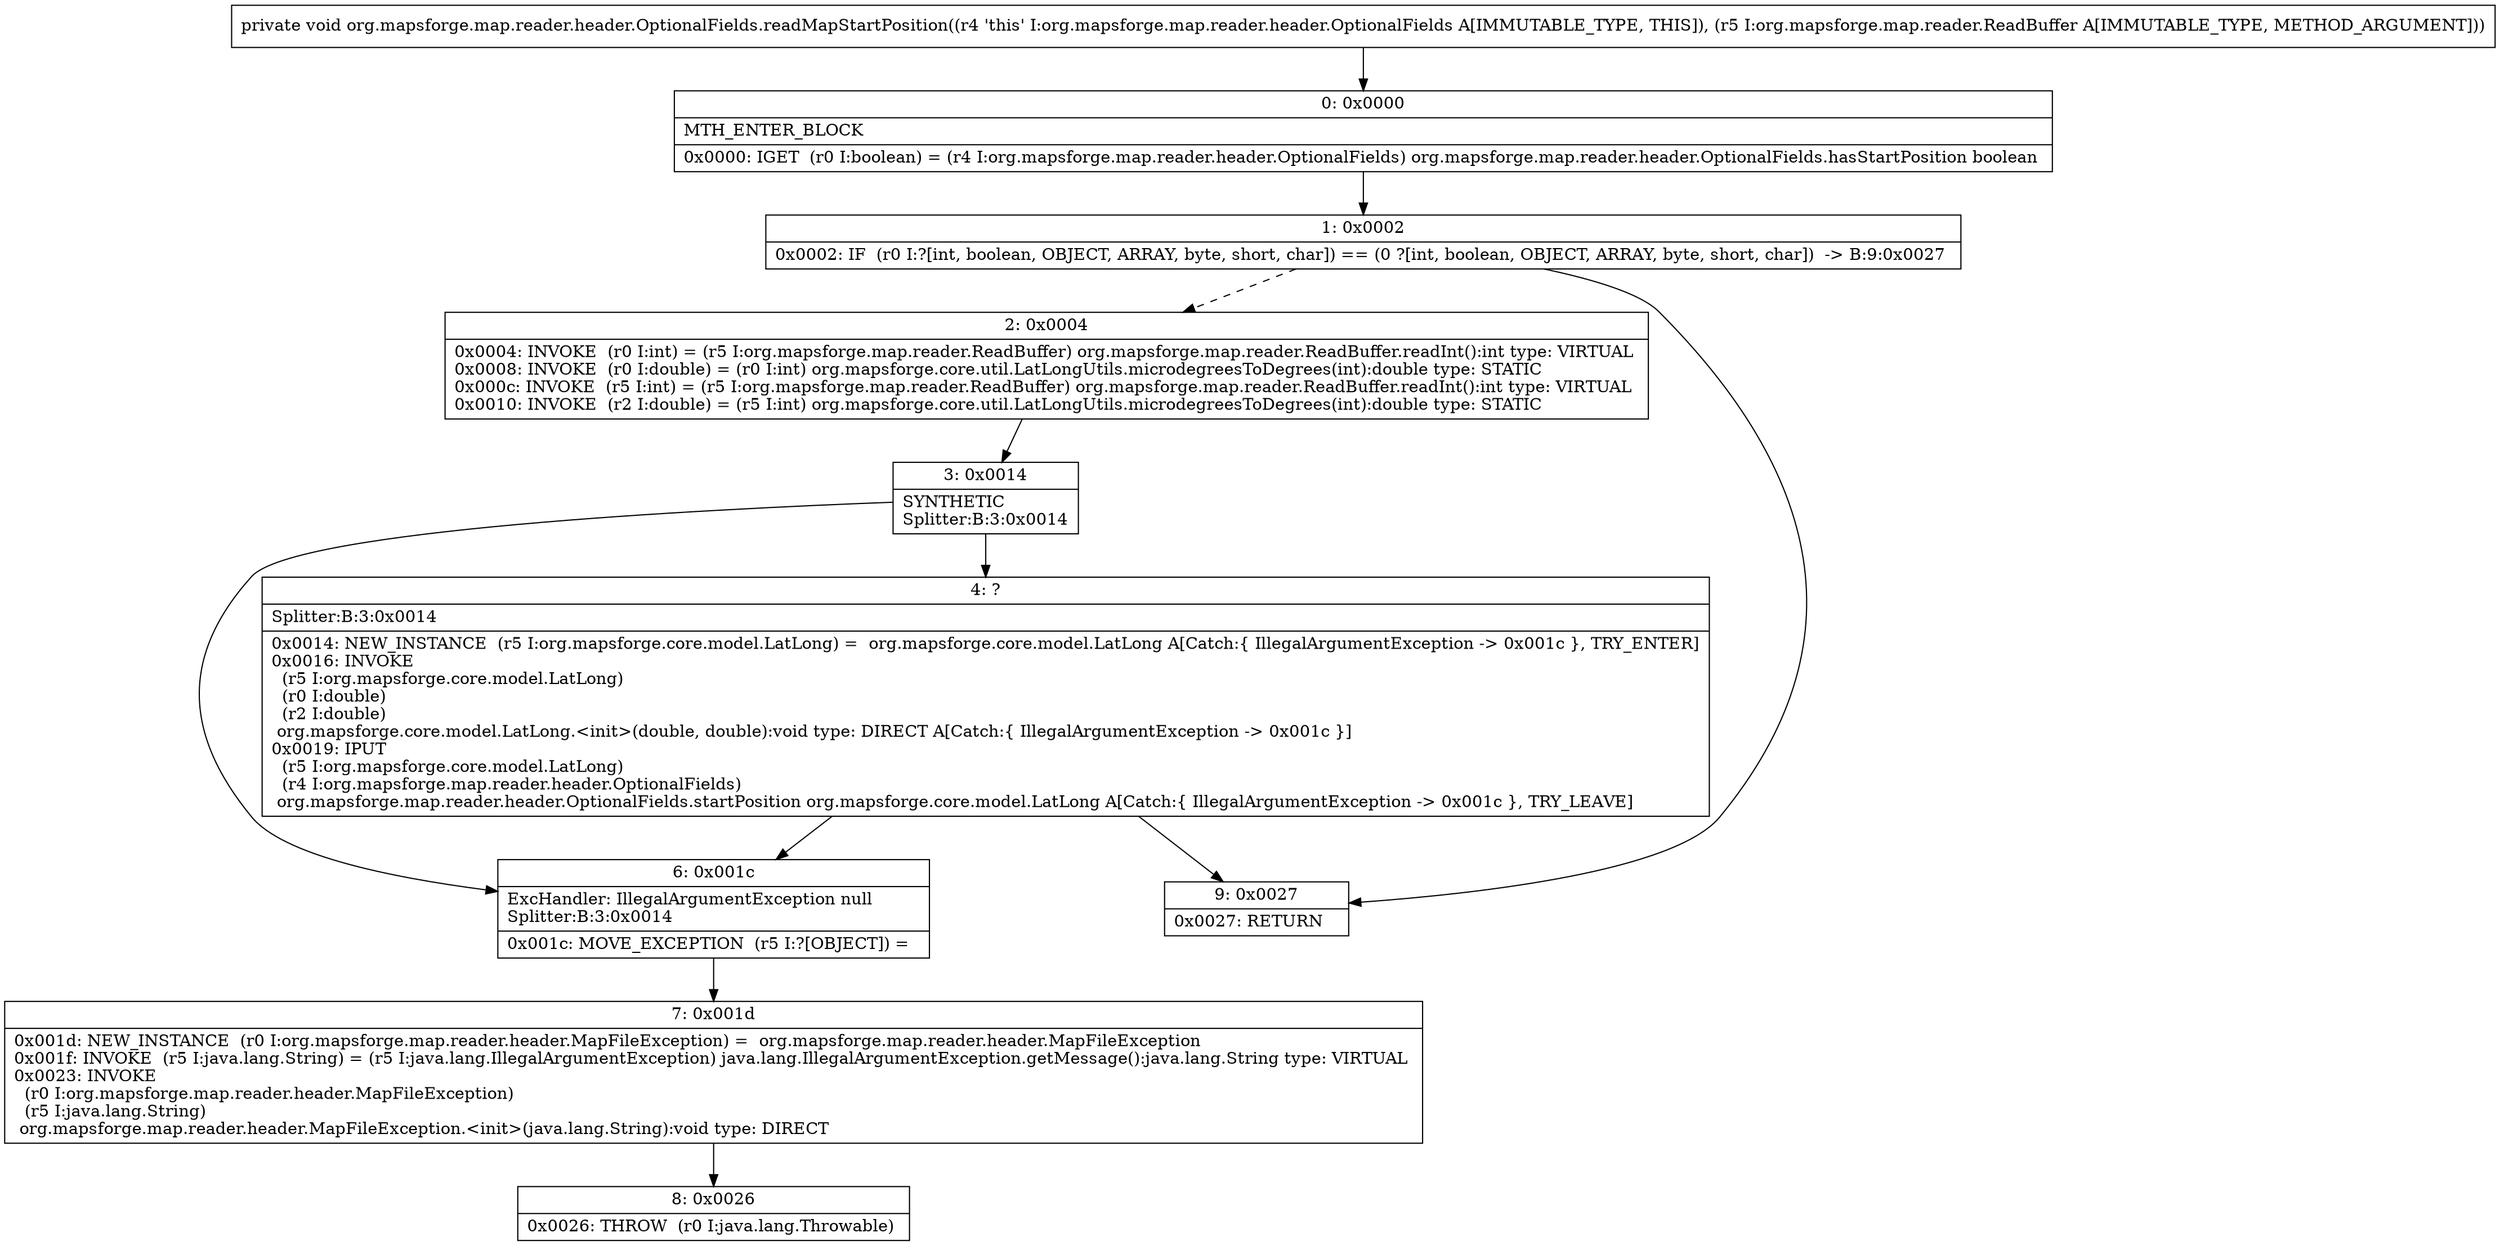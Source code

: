 digraph "CFG fororg.mapsforge.map.reader.header.OptionalFields.readMapStartPosition(Lorg\/mapsforge\/map\/reader\/ReadBuffer;)V" {
Node_0 [shape=record,label="{0\:\ 0x0000|MTH_ENTER_BLOCK\l|0x0000: IGET  (r0 I:boolean) = (r4 I:org.mapsforge.map.reader.header.OptionalFields) org.mapsforge.map.reader.header.OptionalFields.hasStartPosition boolean \l}"];
Node_1 [shape=record,label="{1\:\ 0x0002|0x0002: IF  (r0 I:?[int, boolean, OBJECT, ARRAY, byte, short, char]) == (0 ?[int, boolean, OBJECT, ARRAY, byte, short, char])  \-\> B:9:0x0027 \l}"];
Node_2 [shape=record,label="{2\:\ 0x0004|0x0004: INVOKE  (r0 I:int) = (r5 I:org.mapsforge.map.reader.ReadBuffer) org.mapsforge.map.reader.ReadBuffer.readInt():int type: VIRTUAL \l0x0008: INVOKE  (r0 I:double) = (r0 I:int) org.mapsforge.core.util.LatLongUtils.microdegreesToDegrees(int):double type: STATIC \l0x000c: INVOKE  (r5 I:int) = (r5 I:org.mapsforge.map.reader.ReadBuffer) org.mapsforge.map.reader.ReadBuffer.readInt():int type: VIRTUAL \l0x0010: INVOKE  (r2 I:double) = (r5 I:int) org.mapsforge.core.util.LatLongUtils.microdegreesToDegrees(int):double type: STATIC \l}"];
Node_3 [shape=record,label="{3\:\ 0x0014|SYNTHETIC\lSplitter:B:3:0x0014\l}"];
Node_4 [shape=record,label="{4\:\ ?|Splitter:B:3:0x0014\l|0x0014: NEW_INSTANCE  (r5 I:org.mapsforge.core.model.LatLong) =  org.mapsforge.core.model.LatLong A[Catch:\{ IllegalArgumentException \-\> 0x001c \}, TRY_ENTER]\l0x0016: INVOKE  \l  (r5 I:org.mapsforge.core.model.LatLong)\l  (r0 I:double)\l  (r2 I:double)\l org.mapsforge.core.model.LatLong.\<init\>(double, double):void type: DIRECT A[Catch:\{ IllegalArgumentException \-\> 0x001c \}]\l0x0019: IPUT  \l  (r5 I:org.mapsforge.core.model.LatLong)\l  (r4 I:org.mapsforge.map.reader.header.OptionalFields)\l org.mapsforge.map.reader.header.OptionalFields.startPosition org.mapsforge.core.model.LatLong A[Catch:\{ IllegalArgumentException \-\> 0x001c \}, TRY_LEAVE]\l}"];
Node_6 [shape=record,label="{6\:\ 0x001c|ExcHandler: IllegalArgumentException null\lSplitter:B:3:0x0014\l|0x001c: MOVE_EXCEPTION  (r5 I:?[OBJECT]) =  \l}"];
Node_7 [shape=record,label="{7\:\ 0x001d|0x001d: NEW_INSTANCE  (r0 I:org.mapsforge.map.reader.header.MapFileException) =  org.mapsforge.map.reader.header.MapFileException \l0x001f: INVOKE  (r5 I:java.lang.String) = (r5 I:java.lang.IllegalArgumentException) java.lang.IllegalArgumentException.getMessage():java.lang.String type: VIRTUAL \l0x0023: INVOKE  \l  (r0 I:org.mapsforge.map.reader.header.MapFileException)\l  (r5 I:java.lang.String)\l org.mapsforge.map.reader.header.MapFileException.\<init\>(java.lang.String):void type: DIRECT \l}"];
Node_8 [shape=record,label="{8\:\ 0x0026|0x0026: THROW  (r0 I:java.lang.Throwable) \l}"];
Node_9 [shape=record,label="{9\:\ 0x0027|0x0027: RETURN   \l}"];
MethodNode[shape=record,label="{private void org.mapsforge.map.reader.header.OptionalFields.readMapStartPosition((r4 'this' I:org.mapsforge.map.reader.header.OptionalFields A[IMMUTABLE_TYPE, THIS]), (r5 I:org.mapsforge.map.reader.ReadBuffer A[IMMUTABLE_TYPE, METHOD_ARGUMENT])) }"];
MethodNode -> Node_0;
Node_0 -> Node_1;
Node_1 -> Node_2[style=dashed];
Node_1 -> Node_9;
Node_2 -> Node_3;
Node_3 -> Node_4;
Node_3 -> Node_6;
Node_4 -> Node_6;
Node_4 -> Node_9;
Node_6 -> Node_7;
Node_7 -> Node_8;
}

